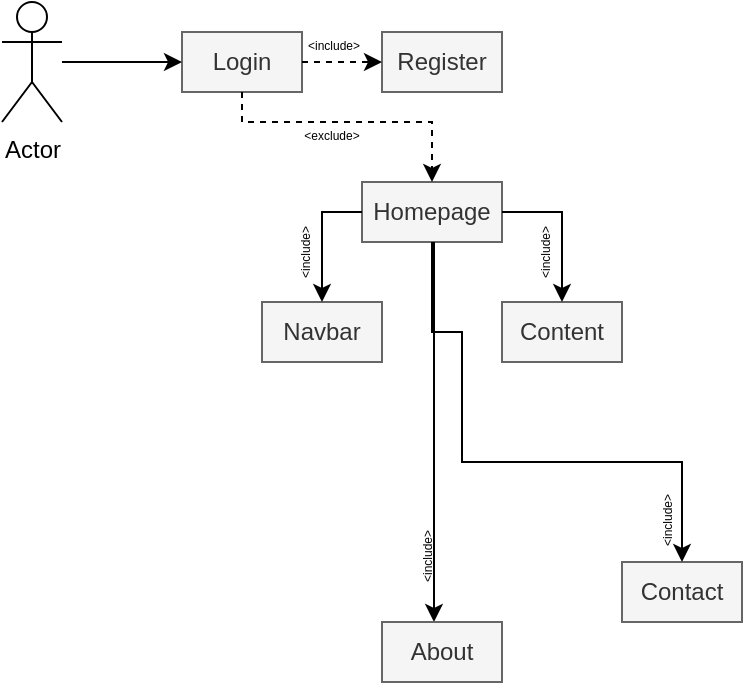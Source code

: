 <mxfile version="24.7.7">
  <diagram name="Page-1" id="e7e014a7-5840-1c2e-5031-d8a46d1fe8dd">
    <mxGraphModel dx="362" dy="238" grid="1" gridSize="10" guides="1" tooltips="1" connect="1" arrows="1" fold="1" page="1" pageScale="1" pageWidth="1169" pageHeight="826" background="none" math="0" shadow="0">
      <root>
        <mxCell id="0" />
        <mxCell id="1" parent="0" />
        <mxCell id="IfubPos9lp6Sgl9D3y1j-38" value="Actor" style="shape=umlActor;verticalLabelPosition=bottom;verticalAlign=top;html=1;outlineConnect=0;" vertex="1" parent="1">
          <mxGeometry x="820" y="700" width="30" height="60" as="geometry" />
        </mxCell>
        <mxCell id="IfubPos9lp6Sgl9D3y1j-39" value="Login" style="text;html=1;align=center;verticalAlign=middle;whiteSpace=wrap;rounded=0;fillColor=#f5f5f5;fontColor=#333333;strokeColor=#666666;" vertex="1" parent="1">
          <mxGeometry x="910" y="715" width="60" height="30" as="geometry" />
        </mxCell>
        <mxCell id="IfubPos9lp6Sgl9D3y1j-40" value="Register" style="text;html=1;align=center;verticalAlign=middle;whiteSpace=wrap;rounded=0;fillColor=#f5f5f5;fontColor=#333333;strokeColor=#666666;" vertex="1" parent="1">
          <mxGeometry x="1010" y="715" width="60" height="30" as="geometry" />
        </mxCell>
        <mxCell id="IfubPos9lp6Sgl9D3y1j-41" value="Homepage" style="text;html=1;align=center;verticalAlign=middle;whiteSpace=wrap;rounded=0;fillColor=#f5f5f5;fontColor=#333333;strokeColor=#666666;" vertex="1" parent="1">
          <mxGeometry x="1000" y="790" width="70" height="30" as="geometry" />
        </mxCell>
        <mxCell id="IfubPos9lp6Sgl9D3y1j-42" value="Navbar" style="text;html=1;align=center;verticalAlign=middle;whiteSpace=wrap;rounded=0;fillColor=#f5f5f5;fontColor=#333333;strokeColor=#666666;" vertex="1" parent="1">
          <mxGeometry x="950" y="850" width="60" height="30" as="geometry" />
        </mxCell>
        <mxCell id="IfubPos9lp6Sgl9D3y1j-43" style="edgeStyle=orthogonalEdgeStyle;rounded=0;orthogonalLoop=1;jettySize=auto;html=1;entryX=0.5;entryY=0;entryDx=0;entryDy=0;" edge="1" parent="1">
          <mxGeometry relative="1" as="geometry">
            <mxPoint x="1036" y="820" as="sourcePoint" />
            <mxPoint x="1035.99" y="1010" as="targetPoint" />
            <Array as="points">
              <mxPoint x="1035.99" y="820" />
            </Array>
          </mxGeometry>
        </mxCell>
        <mxCell id="IfubPos9lp6Sgl9D3y1j-44" value="Content" style="text;html=1;align=center;verticalAlign=middle;whiteSpace=wrap;rounded=0;fillColor=#f5f5f5;fontColor=#333333;strokeColor=#666666;" vertex="1" parent="1">
          <mxGeometry x="1070" y="850" width="60" height="30" as="geometry" />
        </mxCell>
        <mxCell id="IfubPos9lp6Sgl9D3y1j-45" value="" style="endArrow=classic;html=1;rounded=0;entryX=0;entryY=0.5;entryDx=0;entryDy=0;" edge="1" parent="1" source="IfubPos9lp6Sgl9D3y1j-38" target="IfubPos9lp6Sgl9D3y1j-39">
          <mxGeometry width="50" height="50" relative="1" as="geometry">
            <mxPoint x="970" y="760" as="sourcePoint" />
            <mxPoint x="1020" y="710" as="targetPoint" />
          </mxGeometry>
        </mxCell>
        <mxCell id="IfubPos9lp6Sgl9D3y1j-46" value="" style="endArrow=classic;html=1;rounded=0;exitX=1;exitY=0.5;exitDx=0;exitDy=0;entryX=0;entryY=0.5;entryDx=0;entryDy=0;dashed=1;" edge="1" parent="1" source="IfubPos9lp6Sgl9D3y1j-39" target="IfubPos9lp6Sgl9D3y1j-40">
          <mxGeometry width="50" height="50" relative="1" as="geometry">
            <mxPoint x="950" y="735" as="sourcePoint" />
            <mxPoint x="1000" y="745" as="targetPoint" />
          </mxGeometry>
        </mxCell>
        <mxCell id="IfubPos9lp6Sgl9D3y1j-47" value="" style="endArrow=classic;html=1;rounded=0;exitX=0.5;exitY=1;exitDx=0;exitDy=0;dashed=1;" edge="1" parent="1" source="IfubPos9lp6Sgl9D3y1j-39" target="IfubPos9lp6Sgl9D3y1j-41">
          <mxGeometry width="50" height="50" relative="1" as="geometry">
            <mxPoint x="980" y="740" as="sourcePoint" />
            <mxPoint x="1000" y="740" as="targetPoint" />
            <Array as="points">
              <mxPoint x="940" y="760" />
              <mxPoint x="1035" y="760" />
            </Array>
          </mxGeometry>
        </mxCell>
        <mxCell id="IfubPos9lp6Sgl9D3y1j-48" value="" style="endArrow=classic;html=1;rounded=0;exitX=0;exitY=0.5;exitDx=0;exitDy=0;entryX=0.5;entryY=0;entryDx=0;entryDy=0;" edge="1" parent="1" source="IfubPos9lp6Sgl9D3y1j-41" target="IfubPos9lp6Sgl9D3y1j-42">
          <mxGeometry width="50" height="50" relative="1" as="geometry">
            <mxPoint x="1030" y="740" as="sourcePoint" />
            <mxPoint x="1050" y="740" as="targetPoint" />
            <Array as="points">
              <mxPoint x="980" y="805" />
            </Array>
          </mxGeometry>
        </mxCell>
        <mxCell id="IfubPos9lp6Sgl9D3y1j-49" value="" style="endArrow=classic;html=1;rounded=0;exitX=1;exitY=0.5;exitDx=0;exitDy=0;entryX=0.5;entryY=0;entryDx=0;entryDy=0;" edge="1" parent="1" source="IfubPos9lp6Sgl9D3y1j-41" target="IfubPos9lp6Sgl9D3y1j-44">
          <mxGeometry width="50" height="50" relative="1" as="geometry">
            <mxPoint x="1030" y="750" as="sourcePoint" />
            <mxPoint x="1050" y="750" as="targetPoint" />
            <Array as="points">
              <mxPoint x="1100" y="805" />
            </Array>
          </mxGeometry>
        </mxCell>
        <mxCell id="IfubPos9lp6Sgl9D3y1j-53" value="About" style="text;html=1;align=center;verticalAlign=middle;whiteSpace=wrap;rounded=0;fillColor=#f5f5f5;fontColor=#333333;strokeColor=#666666;" vertex="1" parent="1">
          <mxGeometry x="1010" y="1010" width="60" height="30" as="geometry" />
        </mxCell>
        <mxCell id="IfubPos9lp6Sgl9D3y1j-55" value="Contact" style="text;html=1;align=center;verticalAlign=middle;whiteSpace=wrap;rounded=0;fillColor=#f5f5f5;fontColor=#333333;strokeColor=#666666;" vertex="1" parent="1">
          <mxGeometry x="1130" y="980" width="60" height="30" as="geometry" />
        </mxCell>
        <mxCell id="IfubPos9lp6Sgl9D3y1j-60" value="&lt;span style=&quot;font-size: 6px;&quot;&gt;&amp;lt;include&amp;gt;&lt;/span&gt;" style="text;html=1;align=center;verticalAlign=middle;whiteSpace=wrap;rounded=0;" vertex="1" parent="1">
          <mxGeometry x="971" y="715" width="30" height="10" as="geometry" />
        </mxCell>
        <mxCell id="IfubPos9lp6Sgl9D3y1j-61" value="&lt;font style=&quot;font-size: 6px;&quot;&gt;&amp;lt;exclude&amp;gt;&lt;/font&gt;" style="text;html=1;align=center;verticalAlign=middle;whiteSpace=wrap;rounded=0;" vertex="1" parent="1">
          <mxGeometry x="970" y="760" width="30" height="10" as="geometry" />
        </mxCell>
        <mxCell id="IfubPos9lp6Sgl9D3y1j-62" value="&lt;font style=&quot;font-size: 6px;&quot;&gt;&amp;lt;include&amp;gt;&lt;/font&gt;" style="text;html=1;align=center;verticalAlign=middle;whiteSpace=wrap;rounded=0;rotation=-90;" vertex="1" parent="1">
          <mxGeometry x="955" y="820" width="30" height="10" as="geometry" />
        </mxCell>
        <mxCell id="IfubPos9lp6Sgl9D3y1j-63" value="&lt;font style=&quot;font-size: 6px;&quot;&gt;&amp;lt;include&amp;gt;&lt;/font&gt;" style="text;html=1;align=center;verticalAlign=middle;whiteSpace=wrap;rounded=0;rotation=-90;" vertex="1" parent="1">
          <mxGeometry x="1075" y="820" width="30" height="10" as="geometry" />
        </mxCell>
        <mxCell id="IfubPos9lp6Sgl9D3y1j-65" style="edgeStyle=orthogonalEdgeStyle;rounded=0;orthogonalLoop=1;jettySize=auto;html=1;entryX=0.5;entryY=0;entryDx=0;entryDy=0;exitX=0.5;exitY=1;exitDx=0;exitDy=0;" edge="1" parent="1" source="IfubPos9lp6Sgl9D3y1j-41" target="IfubPos9lp6Sgl9D3y1j-55">
          <mxGeometry relative="1" as="geometry">
            <mxPoint x="1160" y="980" as="targetPoint" />
            <Array as="points">
              <mxPoint x="1035" y="865" />
              <mxPoint x="1050" y="865" />
              <mxPoint x="1050" y="930" />
              <mxPoint x="1160" y="930" />
            </Array>
          </mxGeometry>
        </mxCell>
        <mxCell id="IfubPos9lp6Sgl9D3y1j-66" value="&lt;font style=&quot;font-size: 6px;&quot;&gt;&amp;lt;include&amp;gt;&lt;/font&gt;" style="text;html=1;align=center;verticalAlign=middle;whiteSpace=wrap;rounded=0;rotation=-90;" vertex="1" parent="1">
          <mxGeometry x="1016" y="972" width="30" height="10" as="geometry" />
        </mxCell>
        <mxCell id="IfubPos9lp6Sgl9D3y1j-67" value="&lt;font style=&quot;font-size: 6px;&quot;&gt;&amp;lt;include&amp;gt;&lt;/font&gt;" style="text;html=1;align=center;verticalAlign=middle;whiteSpace=wrap;rounded=0;rotation=-90;" vertex="1" parent="1">
          <mxGeometry x="1136" y="954" width="30" height="10" as="geometry" />
        </mxCell>
      </root>
    </mxGraphModel>
  </diagram>
</mxfile>
